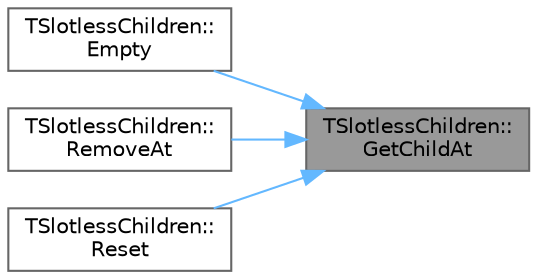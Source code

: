 digraph "TSlotlessChildren::GetChildAt"
{
 // INTERACTIVE_SVG=YES
 // LATEX_PDF_SIZE
  bgcolor="transparent";
  edge [fontname=Helvetica,fontsize=10,labelfontname=Helvetica,labelfontsize=10];
  node [fontname=Helvetica,fontsize=10,shape=box,height=0.2,width=0.4];
  rankdir="RL";
  Node1 [id="Node000001",label="TSlotlessChildren::\lGetChildAt",height=0.2,width=0.4,color="gray40", fillcolor="grey60", style="filled", fontcolor="black",tooltip=" "];
  Node1 -> Node2 [id="edge1_Node000001_Node000002",dir="back",color="steelblue1",style="solid",tooltip=" "];
  Node2 [id="Node000002",label="TSlotlessChildren::\lEmpty",height=0.2,width=0.4,color="grey40", fillcolor="white", style="filled",URL="$db/dfb/classTSlotlessChildren.html#acbc7610d37358fe71b334f6647552b01",tooltip=" "];
  Node1 -> Node3 [id="edge2_Node000001_Node000003",dir="back",color="steelblue1",style="solid",tooltip=" "];
  Node3 [id="Node000003",label="TSlotlessChildren::\lRemoveAt",height=0.2,width=0.4,color="grey40", fillcolor="white", style="filled",URL="$db/dfb/classTSlotlessChildren.html#a2afe8492f02aaa3c0d77342c03086392",tooltip=" "];
  Node1 -> Node4 [id="edge3_Node000001_Node000004",dir="back",color="steelblue1",style="solid",tooltip=" "];
  Node4 [id="Node000004",label="TSlotlessChildren::\lReset",height=0.2,width=0.4,color="grey40", fillcolor="white", style="filled",URL="$db/dfb/classTSlotlessChildren.html#a50f6f6c7ac13daa334ceb1bb9dc76fad",tooltip=" "];
}
